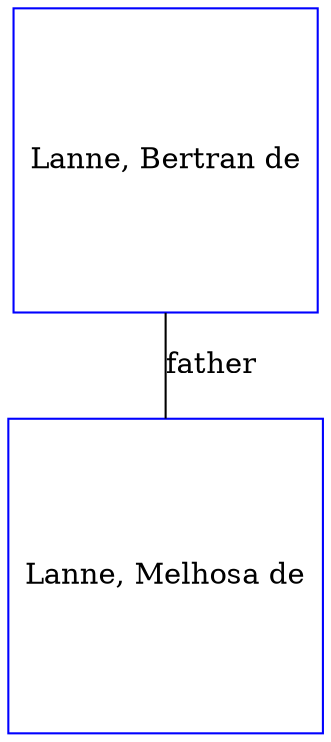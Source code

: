 digraph D {
    edge [dir=none];    node [shape=box];    "001110"   [label="Lanne, Melhosa de", shape=box, regular=1, color="blue"] ;
"002669"   [label="Lanne, Bertran de", shape=box, regular=1, color="blue"] ;
002669->001110 [label="father",arrowsize=0.0]; 
}